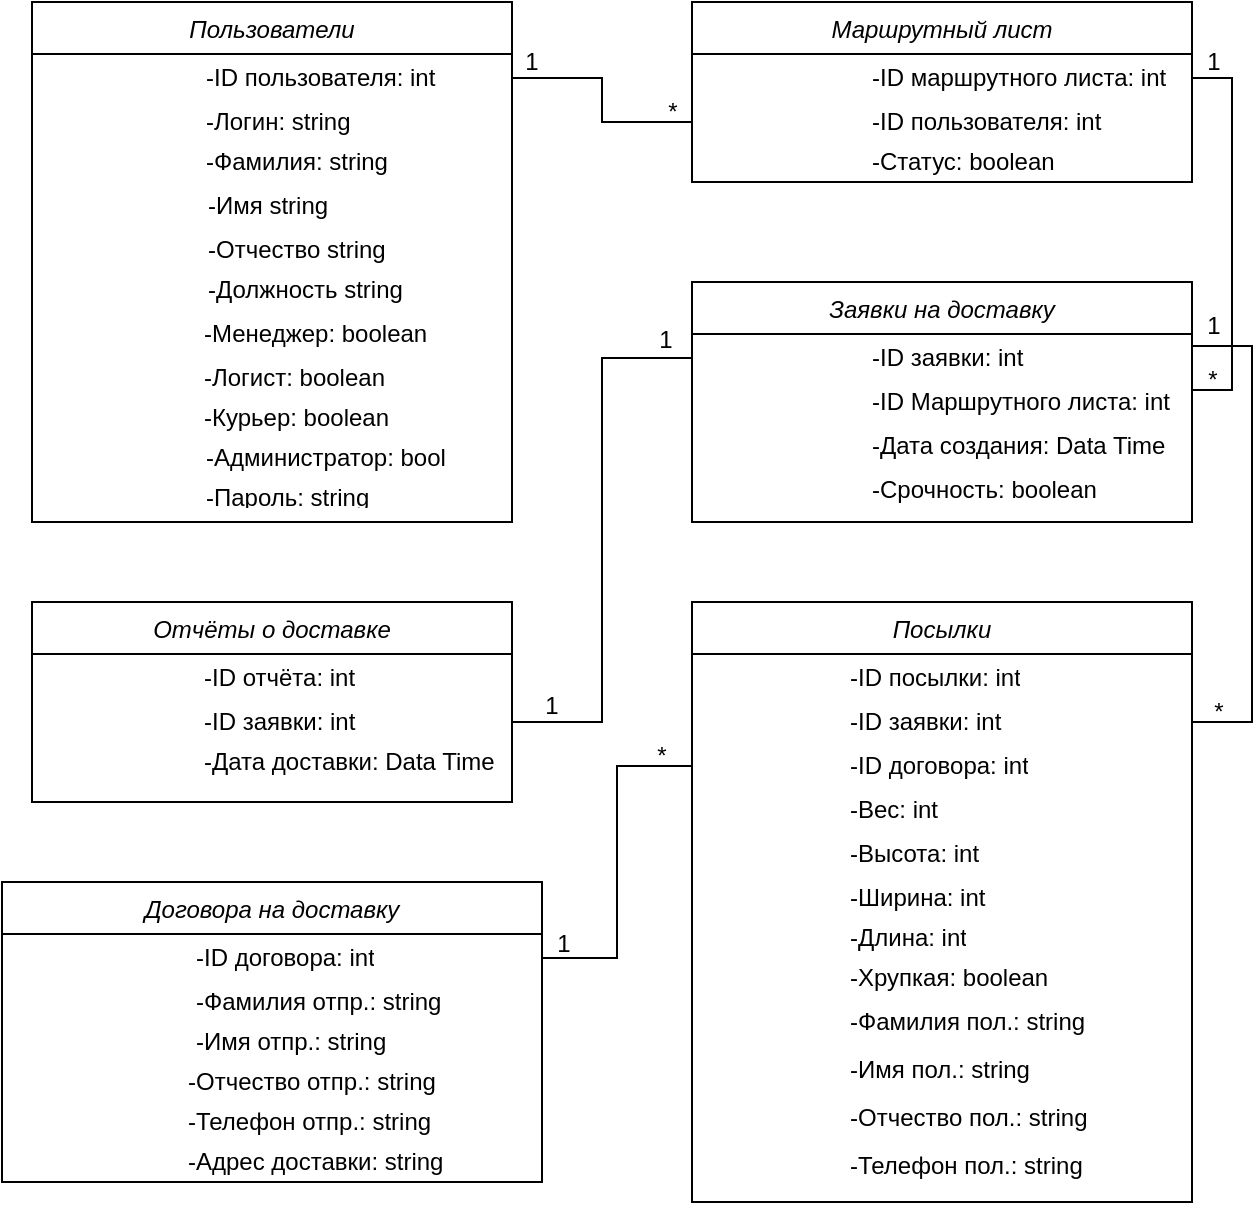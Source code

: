 <mxfile version="13.7.3" type="device"><diagram id="EUADq3p88A5Bc32WmgFD" name="Страница 1"><mxGraphModel dx="1024" dy="592" grid="1" gridSize="10" guides="1" tooltips="1" connect="1" arrows="1" fold="1" page="1" pageScale="1" pageWidth="827" pageHeight="1169" math="0" shadow="0"><root><mxCell id="0"/><mxCell id="1" parent="0"/><mxCell id="oVSKmJZZeMaGQ9MAWYS8-1" style="edgeStyle=orthogonalEdgeStyle;rounded=0;orthogonalLoop=1;jettySize=auto;html=1;entryX=0;entryY=0.5;entryDx=0;entryDy=0;endArrow=none;endFill=0;exitX=1;exitY=0.5;exitDx=0;exitDy=0;" parent="1" source="oVSKmJZZeMaGQ9MAWYS8-20" target="oVSKmJZZeMaGQ9MAWYS8-9" edge="1"><mxGeometry relative="1" as="geometry"/></mxCell><mxCell id="oVSKmJZZeMaGQ9MAWYS8-2" value="1" style="text;html=1;strokeColor=none;fillColor=none;align=center;verticalAlign=middle;whiteSpace=wrap;rounded=0;" parent="1" vertex="1"><mxGeometry x="400" y="130" width="40" height="20" as="geometry"/></mxCell><mxCell id="oVSKmJZZeMaGQ9MAWYS8-3" value="*" style="text;html=1;align=center;verticalAlign=middle;resizable=0;points=[];autosize=1;" parent="1" vertex="1"><mxGeometry x="480" y="155" width="20" height="20" as="geometry"/></mxCell><mxCell id="oVSKmJZZeMaGQ9MAWYS8-4" value="Маршрутный лист" style="swimlane;fontStyle=2;align=center;verticalAlign=top;childLayout=stackLayout;horizontal=1;startSize=26;horizontalStack=0;resizeParent=1;resizeLast=0;collapsible=1;marginBottom=0;rounded=0;shadow=0;strokeWidth=1;" parent="1" vertex="1"><mxGeometry x="500" y="110" width="250" height="90" as="geometry"><mxRectangle x="230" y="140" width="160" height="26" as="alternateBounds"/></mxGeometry></mxCell><mxCell id="oVSKmJZZeMaGQ9MAWYS8-5" value="" style="shape=table;html=1;whiteSpace=wrap;startSize=0;container=1;collapsible=0;childLayout=tableLayout;fillColor=none;align=left;strokeColor=none;" parent="oVSKmJZZeMaGQ9MAWYS8-4" vertex="1"><mxGeometry y="26" width="250" height="64" as="geometry"/></mxCell><mxCell id="oVSKmJZZeMaGQ9MAWYS8-6" value="" style="shape=partialRectangle;html=1;whiteSpace=wrap;collapsible=0;dropTarget=0;pointerEvents=0;fillColor=none;top=0;left=0;bottom=0;right=0;points=[[0,0.5],[1,0.5]];portConstraint=eastwest;" parent="oVSKmJZZeMaGQ9MAWYS8-5" vertex="1"><mxGeometry width="250" height="24" as="geometry"/></mxCell><mxCell id="oVSKmJZZeMaGQ9MAWYS8-7" value="" style="shape=partialRectangle;html=1;whiteSpace=wrap;connectable=0;overflow=hidden;fillColor=none;top=0;left=0;bottom=0;right=0;align=left;" parent="oVSKmJZZeMaGQ9MAWYS8-6" vertex="1"><mxGeometry width="88" height="24" as="geometry"/></mxCell><mxCell id="oVSKmJZZeMaGQ9MAWYS8-8" value="-ID маршрутного листа: int" style="shape=partialRectangle;html=1;whiteSpace=wrap;connectable=0;overflow=hidden;fillColor=none;top=0;left=0;bottom=0;right=0;align=left;" parent="oVSKmJZZeMaGQ9MAWYS8-6" vertex="1"><mxGeometry x="88" width="162" height="24" as="geometry"/></mxCell><mxCell id="oVSKmJZZeMaGQ9MAWYS8-9" value="" style="shape=partialRectangle;html=1;whiteSpace=wrap;collapsible=0;dropTarget=0;pointerEvents=0;fillColor=none;top=0;left=0;bottom=0;right=0;points=[[0,0.5],[1,0.5]];portConstraint=eastwest;" parent="oVSKmJZZeMaGQ9MAWYS8-5" vertex="1"><mxGeometry y="24" width="250" height="20" as="geometry"/></mxCell><mxCell id="oVSKmJZZeMaGQ9MAWYS8-10" value="" style="shape=partialRectangle;html=1;whiteSpace=wrap;connectable=0;overflow=hidden;fillColor=none;top=0;left=0;bottom=0;right=0;align=left;" parent="oVSKmJZZeMaGQ9MAWYS8-9" vertex="1"><mxGeometry width="88" height="20" as="geometry"/></mxCell><mxCell id="oVSKmJZZeMaGQ9MAWYS8-11" value="-ID пользователя: int" style="shape=partialRectangle;html=1;whiteSpace=wrap;connectable=0;overflow=hidden;fillColor=none;top=0;left=0;bottom=0;right=0;align=left;" parent="oVSKmJZZeMaGQ9MAWYS8-9" vertex="1"><mxGeometry x="88" width="162" height="20" as="geometry"/></mxCell><mxCell id="oVSKmJZZeMaGQ9MAWYS8-12" value="" style="shape=partialRectangle;html=1;whiteSpace=wrap;collapsible=0;dropTarget=0;pointerEvents=0;fillColor=none;top=0;left=0;bottom=0;right=0;points=[[0,0.5],[1,0.5]];portConstraint=eastwest;" parent="oVSKmJZZeMaGQ9MAWYS8-5" vertex="1"><mxGeometry y="44" width="250" height="20" as="geometry"/></mxCell><mxCell id="oVSKmJZZeMaGQ9MAWYS8-13" value="" style="shape=partialRectangle;html=1;whiteSpace=wrap;connectable=0;overflow=hidden;fillColor=none;top=0;left=0;bottom=0;right=0;" parent="oVSKmJZZeMaGQ9MAWYS8-12" vertex="1"><mxGeometry width="88" height="20" as="geometry"/></mxCell><mxCell id="oVSKmJZZeMaGQ9MAWYS8-14" value="-Статус: boolean" style="shape=partialRectangle;html=1;whiteSpace=wrap;connectable=0;overflow=hidden;fillColor=none;top=0;left=0;bottom=0;right=0;align=left;" parent="oVSKmJZZeMaGQ9MAWYS8-12" vertex="1"><mxGeometry x="88" width="162" height="20" as="geometry"/></mxCell><mxCell id="oVSKmJZZeMaGQ9MAWYS8-15" style="edgeStyle=orthogonalEdgeStyle;rounded=0;orthogonalLoop=1;jettySize=auto;html=1;entryX=1;entryY=0.5;entryDx=0;entryDy=0;endArrow=none;endFill=0;exitX=1;exitY=0.5;exitDx=0;exitDy=0;" parent="1" source="oVSKmJZZeMaGQ9MAWYS8-113" target="oVSKmJZZeMaGQ9MAWYS8-6" edge="1"><mxGeometry relative="1" as="geometry"><mxPoint x="420" y="158" as="sourcePoint"/><mxPoint x="510" y="180" as="targetPoint"/><Array as="points"><mxPoint x="770" y="304"/><mxPoint x="770" y="148"/></Array></mxGeometry></mxCell><mxCell id="oVSKmJZZeMaGQ9MAWYS8-16" value="1" style="text;html=1;strokeColor=none;fillColor=none;align=center;verticalAlign=middle;whiteSpace=wrap;rounded=0;" parent="1" vertex="1"><mxGeometry x="741" y="130" width="40" height="20" as="geometry"/></mxCell><mxCell id="oVSKmJZZeMaGQ9MAWYS8-17" value="*" style="text;html=1;align=center;verticalAlign=middle;resizable=0;points=[];autosize=1;" parent="1" vertex="1"><mxGeometry x="750" y="289" width="20" height="20" as="geometry"/></mxCell><mxCell id="oVSKmJZZeMaGQ9MAWYS8-18" value="Пользователи" style="swimlane;fontStyle=2;align=center;verticalAlign=top;childLayout=stackLayout;horizontal=1;startSize=26;horizontalStack=0;resizeParent=1;resizeLast=0;collapsible=1;marginBottom=0;rounded=0;shadow=0;strokeWidth=1;" parent="1" vertex="1"><mxGeometry x="170" y="110" width="240" height="260" as="geometry"><mxRectangle x="230" y="140" width="160" height="26" as="alternateBounds"/></mxGeometry></mxCell><mxCell id="oVSKmJZZeMaGQ9MAWYS8-19" value="" style="shape=table;html=1;whiteSpace=wrap;startSize=0;container=1;collapsible=0;childLayout=tableLayout;fillColor=none;align=left;strokeColor=none;" parent="oVSKmJZZeMaGQ9MAWYS8-18" vertex="1"><mxGeometry y="26" width="240" height="64" as="geometry"/></mxCell><mxCell id="oVSKmJZZeMaGQ9MAWYS8-20" value="" style="shape=partialRectangle;html=1;whiteSpace=wrap;collapsible=0;dropTarget=0;pointerEvents=0;fillColor=none;top=0;left=0;bottom=0;right=0;points=[[0,0.5],[1,0.5]];portConstraint=eastwest;" parent="oVSKmJZZeMaGQ9MAWYS8-19" vertex="1"><mxGeometry width="240" height="24" as="geometry"/></mxCell><mxCell id="oVSKmJZZeMaGQ9MAWYS8-21" value="" style="shape=partialRectangle;html=1;whiteSpace=wrap;connectable=0;overflow=hidden;fillColor=none;top=0;left=0;bottom=0;right=0;align=left;" parent="oVSKmJZZeMaGQ9MAWYS8-20" vertex="1"><mxGeometry width="85" height="24" as="geometry"/></mxCell><mxCell id="oVSKmJZZeMaGQ9MAWYS8-22" value="-ID пользователя: int" style="shape=partialRectangle;html=1;whiteSpace=wrap;connectable=0;overflow=hidden;fillColor=none;top=0;left=0;bottom=0;right=0;align=left;" parent="oVSKmJZZeMaGQ9MAWYS8-20" vertex="1"><mxGeometry x="85" width="155" height="24" as="geometry"/></mxCell><mxCell id="oVSKmJZZeMaGQ9MAWYS8-23" value="" style="shape=partialRectangle;html=1;whiteSpace=wrap;collapsible=0;dropTarget=0;pointerEvents=0;fillColor=none;top=0;left=0;bottom=0;right=0;points=[[0,0.5],[1,0.5]];portConstraint=eastwest;" parent="oVSKmJZZeMaGQ9MAWYS8-19" vertex="1"><mxGeometry y="24" width="240" height="20" as="geometry"/></mxCell><mxCell id="oVSKmJZZeMaGQ9MAWYS8-24" value="" style="shape=partialRectangle;html=1;whiteSpace=wrap;connectable=0;overflow=hidden;fillColor=none;top=0;left=0;bottom=0;right=0;" parent="oVSKmJZZeMaGQ9MAWYS8-23" vertex="1"><mxGeometry width="85" height="20" as="geometry"/></mxCell><mxCell id="oVSKmJZZeMaGQ9MAWYS8-25" value="-Логин: string" style="shape=partialRectangle;html=1;whiteSpace=wrap;connectable=0;overflow=hidden;fillColor=none;top=0;left=0;bottom=0;right=0;align=left;" parent="oVSKmJZZeMaGQ9MAWYS8-23" vertex="1"><mxGeometry x="85" width="155" height="20" as="geometry"/></mxCell><mxCell id="oVSKmJZZeMaGQ9MAWYS8-26" value="" style="shape=partialRectangle;html=1;whiteSpace=wrap;collapsible=0;dropTarget=0;pointerEvents=0;fillColor=none;top=0;left=0;bottom=0;right=0;points=[[0,0.5],[1,0.5]];portConstraint=eastwest;" parent="oVSKmJZZeMaGQ9MAWYS8-19" vertex="1"><mxGeometry y="44" width="240" height="20" as="geometry"/></mxCell><mxCell id="oVSKmJZZeMaGQ9MAWYS8-27" value="" style="shape=partialRectangle;html=1;whiteSpace=wrap;connectable=0;overflow=hidden;fillColor=none;top=0;left=0;bottom=0;right=0;" parent="oVSKmJZZeMaGQ9MAWYS8-26" vertex="1"><mxGeometry width="85" height="20" as="geometry"/></mxCell><mxCell id="oVSKmJZZeMaGQ9MAWYS8-28" value="-Фамилия: string" style="shape=partialRectangle;html=1;whiteSpace=wrap;connectable=0;overflow=hidden;fillColor=none;top=0;left=0;bottom=0;right=0;align=left;" parent="oVSKmJZZeMaGQ9MAWYS8-26" vertex="1"><mxGeometry x="85" width="155" height="20" as="geometry"/></mxCell><mxCell id="oVSKmJZZeMaGQ9MAWYS8-29" value="" style="shape=table;html=1;whiteSpace=wrap;startSize=0;container=1;collapsible=0;childLayout=tableLayout;fillColor=none;align=left;strokeColor=none;" parent="oVSKmJZZeMaGQ9MAWYS8-18" vertex="1"><mxGeometry y="90" width="240" height="64" as="geometry"/></mxCell><mxCell id="oVSKmJZZeMaGQ9MAWYS8-30" value="" style="shape=partialRectangle;html=1;whiteSpace=wrap;collapsible=0;dropTarget=0;pointerEvents=0;fillColor=none;top=0;left=0;bottom=0;right=0;points=[[0,0.5],[1,0.5]];portConstraint=eastwest;" parent="oVSKmJZZeMaGQ9MAWYS8-29" vertex="1"><mxGeometry width="240" height="24" as="geometry"/></mxCell><mxCell id="oVSKmJZZeMaGQ9MAWYS8-31" value="" style="shape=partialRectangle;html=1;whiteSpace=wrap;connectable=0;overflow=hidden;fillColor=none;top=0;left=0;bottom=0;right=0;align=left;" parent="oVSKmJZZeMaGQ9MAWYS8-30" vertex="1"><mxGeometry width="86" height="24" as="geometry"/></mxCell><mxCell id="oVSKmJZZeMaGQ9MAWYS8-32" value="-Имя string" style="shape=partialRectangle;html=1;whiteSpace=wrap;connectable=0;overflow=hidden;fillColor=none;top=0;left=0;bottom=0;right=0;align=left;" parent="oVSKmJZZeMaGQ9MAWYS8-30" vertex="1"><mxGeometry x="86" width="154" height="24" as="geometry"/></mxCell><mxCell id="oVSKmJZZeMaGQ9MAWYS8-148" value="" style="shape=partialRectangle;html=1;whiteSpace=wrap;collapsible=0;dropTarget=0;pointerEvents=0;fillColor=none;top=0;left=0;bottom=0;right=0;points=[[0,0.5],[1,0.5]];portConstraint=eastwest;" parent="oVSKmJZZeMaGQ9MAWYS8-29" vertex="1"><mxGeometry y="24" width="240" height="20" as="geometry"/></mxCell><mxCell id="oVSKmJZZeMaGQ9MAWYS8-149" value="" style="shape=partialRectangle;html=1;whiteSpace=wrap;connectable=0;overflow=hidden;fillColor=none;top=0;left=0;bottom=0;right=0;" parent="oVSKmJZZeMaGQ9MAWYS8-148" vertex="1"><mxGeometry width="86" height="20" as="geometry"/></mxCell><mxCell id="oVSKmJZZeMaGQ9MAWYS8-150" value="-Отчество string" style="shape=partialRectangle;html=1;whiteSpace=wrap;connectable=0;overflow=hidden;fillColor=none;top=0;left=0;bottom=0;right=0;align=left;" parent="oVSKmJZZeMaGQ9MAWYS8-148" vertex="1"><mxGeometry x="86" width="154" height="20" as="geometry"/></mxCell><mxCell id="oVSKmJZZeMaGQ9MAWYS8-36" value="" style="shape=partialRectangle;html=1;whiteSpace=wrap;collapsible=0;dropTarget=0;pointerEvents=0;fillColor=none;top=0;left=0;bottom=0;right=0;points=[[0,0.5],[1,0.5]];portConstraint=eastwest;" parent="oVSKmJZZeMaGQ9MAWYS8-29" vertex="1"><mxGeometry y="44" width="240" height="20" as="geometry"/></mxCell><mxCell id="oVSKmJZZeMaGQ9MAWYS8-37" value="" style="shape=partialRectangle;html=1;whiteSpace=wrap;connectable=0;overflow=hidden;fillColor=none;top=0;left=0;bottom=0;right=0;" parent="oVSKmJZZeMaGQ9MAWYS8-36" vertex="1"><mxGeometry width="86" height="20" as="geometry"/></mxCell><mxCell id="oVSKmJZZeMaGQ9MAWYS8-38" value="-Должность string" style="shape=partialRectangle;html=1;whiteSpace=wrap;connectable=0;overflow=hidden;fillColor=none;top=0;left=0;bottom=0;right=0;align=left;" parent="oVSKmJZZeMaGQ9MAWYS8-36" vertex="1"><mxGeometry x="86" width="154" height="20" as="geometry"/></mxCell><mxCell id="oVSKmJZZeMaGQ9MAWYS8-39" value="" style="shape=table;html=1;whiteSpace=wrap;startSize=0;container=1;collapsible=0;childLayout=tableLayout;fillColor=none;align=left;strokeColor=none;" parent="oVSKmJZZeMaGQ9MAWYS8-18" vertex="1"><mxGeometry y="154" width="240" height="64" as="geometry"/></mxCell><mxCell id="oVSKmJZZeMaGQ9MAWYS8-40" value="" style="shape=partialRectangle;html=1;whiteSpace=wrap;collapsible=0;dropTarget=0;pointerEvents=0;fillColor=none;top=0;left=0;bottom=0;right=0;points=[[0,0.5],[1,0.5]];portConstraint=eastwest;" parent="oVSKmJZZeMaGQ9MAWYS8-39" vertex="1"><mxGeometry width="240" height="24" as="geometry"/></mxCell><mxCell id="oVSKmJZZeMaGQ9MAWYS8-41" value="" style="shape=partialRectangle;html=1;whiteSpace=wrap;connectable=0;overflow=hidden;fillColor=none;top=0;left=0;bottom=0;right=0;align=left;" parent="oVSKmJZZeMaGQ9MAWYS8-40" vertex="1"><mxGeometry width="84" height="24" as="geometry"/></mxCell><mxCell id="oVSKmJZZeMaGQ9MAWYS8-42" value="-Менеджер: boolean" style="shape=partialRectangle;html=1;whiteSpace=wrap;connectable=0;overflow=hidden;fillColor=none;top=0;left=0;bottom=0;right=0;align=left;" parent="oVSKmJZZeMaGQ9MAWYS8-40" vertex="1"><mxGeometry x="84" width="156" height="24" as="geometry"/></mxCell><mxCell id="oVSKmJZZeMaGQ9MAWYS8-43" value="" style="shape=partialRectangle;html=1;whiteSpace=wrap;collapsible=0;dropTarget=0;pointerEvents=0;fillColor=none;top=0;left=0;bottom=0;right=0;points=[[0,0.5],[1,0.5]];portConstraint=eastwest;" parent="oVSKmJZZeMaGQ9MAWYS8-39" vertex="1"><mxGeometry y="24" width="240" height="20" as="geometry"/></mxCell><mxCell id="oVSKmJZZeMaGQ9MAWYS8-44" value="" style="shape=partialRectangle;html=1;whiteSpace=wrap;connectable=0;overflow=hidden;fillColor=none;top=0;left=0;bottom=0;right=0;" parent="oVSKmJZZeMaGQ9MAWYS8-43" vertex="1"><mxGeometry width="84" height="20" as="geometry"/></mxCell><mxCell id="oVSKmJZZeMaGQ9MAWYS8-45" value="-Логист: boolean" style="shape=partialRectangle;html=1;whiteSpace=wrap;connectable=0;overflow=hidden;fillColor=none;top=0;left=0;bottom=0;right=0;align=left;" parent="oVSKmJZZeMaGQ9MAWYS8-43" vertex="1"><mxGeometry x="84" width="156" height="20" as="geometry"/></mxCell><mxCell id="oVSKmJZZeMaGQ9MAWYS8-46" value="" style="shape=partialRectangle;html=1;whiteSpace=wrap;collapsible=0;dropTarget=0;pointerEvents=0;fillColor=none;top=0;left=0;bottom=0;right=0;points=[[0,0.5],[1,0.5]];portConstraint=eastwest;" parent="oVSKmJZZeMaGQ9MAWYS8-39" vertex="1"><mxGeometry y="44" width="240" height="20" as="geometry"/></mxCell><mxCell id="oVSKmJZZeMaGQ9MAWYS8-47" value="" style="shape=partialRectangle;html=1;whiteSpace=wrap;connectable=0;overflow=hidden;fillColor=none;top=0;left=0;bottom=0;right=0;" parent="oVSKmJZZeMaGQ9MAWYS8-46" vertex="1"><mxGeometry width="84" height="20" as="geometry"/></mxCell><mxCell id="oVSKmJZZeMaGQ9MAWYS8-48" value="-Курьер: boolean" style="shape=partialRectangle;html=1;whiteSpace=wrap;connectable=0;overflow=hidden;fillColor=none;top=0;left=0;bottom=0;right=0;align=left;" parent="oVSKmJZZeMaGQ9MAWYS8-46" vertex="1"><mxGeometry x="84" width="156" height="20" as="geometry"/></mxCell><mxCell id="oVSKmJZZeMaGQ9MAWYS8-49" value="" style="shape=table;html=1;whiteSpace=wrap;startSize=0;container=1;collapsible=0;childLayout=tableLayout;fillColor=none;align=left;strokeColor=none;" parent="oVSKmJZZeMaGQ9MAWYS8-18" vertex="1"><mxGeometry y="218" width="240" height="36" as="geometry"/></mxCell><mxCell id="oVSKmJZZeMaGQ9MAWYS8-50" value="" style="shape=partialRectangle;html=1;whiteSpace=wrap;collapsible=0;dropTarget=0;pointerEvents=0;fillColor=none;top=0;left=0;bottom=0;right=0;points=[[0,0.5],[1,0.5]];portConstraint=eastwest;" parent="oVSKmJZZeMaGQ9MAWYS8-49" vertex="1"><mxGeometry width="240" height="20" as="geometry"/></mxCell><mxCell id="oVSKmJZZeMaGQ9MAWYS8-51" value="" style="shape=partialRectangle;html=1;whiteSpace=wrap;connectable=0;overflow=hidden;fillColor=none;top=0;left=0;bottom=0;right=0;align=left;" parent="oVSKmJZZeMaGQ9MAWYS8-50" vertex="1"><mxGeometry width="85" height="20" as="geometry"/></mxCell><mxCell id="oVSKmJZZeMaGQ9MAWYS8-52" value="-Администратор: bool" style="shape=partialRectangle;html=1;whiteSpace=wrap;connectable=0;overflow=hidden;fillColor=none;top=0;left=0;bottom=0;right=0;align=left;" parent="oVSKmJZZeMaGQ9MAWYS8-50" vertex="1"><mxGeometry x="85" width="155" height="20" as="geometry"/></mxCell><mxCell id="oVSKmJZZeMaGQ9MAWYS8-53" value="" style="shape=partialRectangle;html=1;whiteSpace=wrap;collapsible=0;dropTarget=0;pointerEvents=0;fillColor=none;top=0;left=0;bottom=0;right=0;points=[[0,0.5],[1,0.5]];portConstraint=eastwest;" parent="oVSKmJZZeMaGQ9MAWYS8-49" vertex="1"><mxGeometry y="20" width="240" height="16" as="geometry"/></mxCell><mxCell id="oVSKmJZZeMaGQ9MAWYS8-54" value="" style="shape=partialRectangle;html=1;whiteSpace=wrap;connectable=0;overflow=hidden;fillColor=none;top=0;left=0;bottom=0;right=0;" parent="oVSKmJZZeMaGQ9MAWYS8-53" vertex="1"><mxGeometry width="85" height="16" as="geometry"/></mxCell><mxCell id="oVSKmJZZeMaGQ9MAWYS8-55" value="-Пароль: string" style="shape=partialRectangle;html=1;whiteSpace=wrap;connectable=0;overflow=hidden;fillColor=none;top=0;left=0;bottom=0;right=0;align=left;" parent="oVSKmJZZeMaGQ9MAWYS8-53" vertex="1"><mxGeometry x="85" width="155" height="16" as="geometry"/></mxCell><mxCell id="oVSKmJZZeMaGQ9MAWYS8-56" value="Отчёты о доставке" style="swimlane;fontStyle=2;align=center;verticalAlign=top;childLayout=stackLayout;horizontal=1;startSize=26;horizontalStack=0;resizeParent=1;resizeLast=0;collapsible=1;marginBottom=0;rounded=0;shadow=0;strokeWidth=1;" parent="1" vertex="1"><mxGeometry x="170" y="410" width="240" height="100" as="geometry"><mxRectangle x="230" y="140" width="160" height="26" as="alternateBounds"/></mxGeometry></mxCell><mxCell id="oVSKmJZZeMaGQ9MAWYS8-57" value="" style="shape=table;html=1;whiteSpace=wrap;startSize=0;container=1;collapsible=0;childLayout=tableLayout;fillColor=none;align=left;strokeColor=none;" parent="oVSKmJZZeMaGQ9MAWYS8-56" vertex="1"><mxGeometry y="26" width="240" height="64" as="geometry"/></mxCell><mxCell id="oVSKmJZZeMaGQ9MAWYS8-58" value="" style="shape=partialRectangle;html=1;whiteSpace=wrap;collapsible=0;dropTarget=0;pointerEvents=0;fillColor=none;top=0;left=0;bottom=0;right=0;points=[[0,0.5],[1,0.5]];portConstraint=eastwest;" parent="oVSKmJZZeMaGQ9MAWYS8-57" vertex="1"><mxGeometry width="240" height="24" as="geometry"/></mxCell><mxCell id="oVSKmJZZeMaGQ9MAWYS8-59" value="" style="shape=partialRectangle;html=1;whiteSpace=wrap;connectable=0;overflow=hidden;fillColor=none;top=0;left=0;bottom=0;right=0;align=left;" parent="oVSKmJZZeMaGQ9MAWYS8-58" vertex="1"><mxGeometry width="84" height="24" as="geometry"/></mxCell><mxCell id="oVSKmJZZeMaGQ9MAWYS8-60" value="-ID отчёта: int" style="shape=partialRectangle;html=1;whiteSpace=wrap;connectable=0;overflow=hidden;fillColor=none;top=0;left=0;bottom=0;right=0;align=left;" parent="oVSKmJZZeMaGQ9MAWYS8-58" vertex="1"><mxGeometry x="84" width="156" height="24" as="geometry"/></mxCell><mxCell id="oVSKmJZZeMaGQ9MAWYS8-61" value="" style="shape=partialRectangle;html=1;whiteSpace=wrap;collapsible=0;dropTarget=0;pointerEvents=0;fillColor=none;top=0;left=0;bottom=0;right=0;points=[[0,0.5],[1,0.5]];portConstraint=eastwest;" parent="oVSKmJZZeMaGQ9MAWYS8-57" vertex="1"><mxGeometry y="24" width="240" height="20" as="geometry"/></mxCell><mxCell id="oVSKmJZZeMaGQ9MAWYS8-62" value="" style="shape=partialRectangle;html=1;whiteSpace=wrap;connectable=0;overflow=hidden;fillColor=none;top=0;left=0;bottom=0;right=0;align=left;" parent="oVSKmJZZeMaGQ9MAWYS8-61" vertex="1"><mxGeometry width="84" height="20" as="geometry"/></mxCell><mxCell id="oVSKmJZZeMaGQ9MAWYS8-63" value="-ID заявки: int" style="shape=partialRectangle;html=1;whiteSpace=wrap;connectable=0;overflow=hidden;fillColor=none;top=0;left=0;bottom=0;right=0;align=left;" parent="oVSKmJZZeMaGQ9MAWYS8-61" vertex="1"><mxGeometry x="84" width="156" height="20" as="geometry"/></mxCell><mxCell id="oVSKmJZZeMaGQ9MAWYS8-64" value="" style="shape=partialRectangle;html=1;whiteSpace=wrap;collapsible=0;dropTarget=0;pointerEvents=0;fillColor=none;top=0;left=0;bottom=0;right=0;points=[[0,0.5],[1,0.5]];portConstraint=eastwest;" parent="oVSKmJZZeMaGQ9MAWYS8-57" vertex="1"><mxGeometry y="44" width="240" height="20" as="geometry"/></mxCell><mxCell id="oVSKmJZZeMaGQ9MAWYS8-65" value="" style="shape=partialRectangle;html=1;whiteSpace=wrap;connectable=0;overflow=hidden;fillColor=none;top=0;left=0;bottom=0;right=0;" parent="oVSKmJZZeMaGQ9MAWYS8-64" vertex="1"><mxGeometry width="84" height="20" as="geometry"/></mxCell><mxCell id="oVSKmJZZeMaGQ9MAWYS8-66" value="-Дата доставки: Data Time" style="shape=partialRectangle;html=1;whiteSpace=wrap;connectable=0;overflow=hidden;fillColor=none;top=0;left=0;bottom=0;right=0;align=left;" parent="oVSKmJZZeMaGQ9MAWYS8-64" vertex="1"><mxGeometry x="84" width="156" height="20" as="geometry"/></mxCell><mxCell id="oVSKmJZZeMaGQ9MAWYS8-67" style="edgeStyle=orthogonalEdgeStyle;rounded=0;orthogonalLoop=1;jettySize=auto;html=1;entryX=0;entryY=0.5;entryDx=0;entryDy=0;endArrow=none;endFill=0;exitX=1;exitY=0.5;exitDx=0;exitDy=0;" parent="1" source="oVSKmJZZeMaGQ9MAWYS8-61" target="oVSKmJZZeMaGQ9MAWYS8-110" edge="1"><mxGeometry relative="1" as="geometry"><mxPoint x="420" y="158" as="sourcePoint"/><mxPoint x="510" y="180" as="targetPoint"/></mxGeometry></mxCell><mxCell id="oVSKmJZZeMaGQ9MAWYS8-68" value="1" style="text;html=1;strokeColor=none;fillColor=none;align=center;verticalAlign=middle;whiteSpace=wrap;rounded=0;" parent="1" vertex="1"><mxGeometry x="410" y="452" width="40" height="20" as="geometry"/></mxCell><mxCell id="oVSKmJZZeMaGQ9MAWYS8-69" value="*" style="text;html=1;strokeColor=none;fillColor=none;align=center;verticalAlign=middle;whiteSpace=wrap;rounded=0;" parent="1" vertex="1"><mxGeometry x="465" y="477" width="40" height="20" as="geometry"/></mxCell><mxCell id="oVSKmJZZeMaGQ9MAWYS8-70" value="Посылки" style="swimlane;fontStyle=2;align=center;verticalAlign=top;childLayout=stackLayout;horizontal=1;startSize=26;horizontalStack=0;resizeParent=1;resizeLast=0;collapsible=1;marginBottom=0;rounded=0;shadow=0;strokeWidth=1;" parent="1" vertex="1"><mxGeometry x="500" y="410" width="250" height="300" as="geometry"><mxRectangle x="230" y="140" width="160" height="26" as="alternateBounds"/></mxGeometry></mxCell><mxCell id="oVSKmJZZeMaGQ9MAWYS8-71" value="" style="shape=table;html=1;whiteSpace=wrap;startSize=0;container=1;collapsible=0;childLayout=tableLayout;fillColor=none;align=left;strokeColor=none;" parent="oVSKmJZZeMaGQ9MAWYS8-70" vertex="1"><mxGeometry y="26" width="250" height="132" as="geometry"/></mxCell><mxCell id="oVSKmJZZeMaGQ9MAWYS8-72" value="" style="shape=partialRectangle;html=1;whiteSpace=wrap;collapsible=0;dropTarget=0;pointerEvents=0;fillColor=none;top=0;left=0;bottom=0;right=0;points=[[0,0.5],[1,0.5]];portConstraint=eastwest;" parent="oVSKmJZZeMaGQ9MAWYS8-71" vertex="1"><mxGeometry width="250" height="24" as="geometry"/></mxCell><mxCell id="oVSKmJZZeMaGQ9MAWYS8-73" value="" style="shape=partialRectangle;html=1;whiteSpace=wrap;connectable=0;overflow=hidden;fillColor=none;top=0;left=0;bottom=0;right=0;align=left;" parent="oVSKmJZZeMaGQ9MAWYS8-72" vertex="1"><mxGeometry width="77" height="24" as="geometry"/></mxCell><mxCell id="oVSKmJZZeMaGQ9MAWYS8-74" value="-ID посылки: int" style="shape=partialRectangle;html=1;whiteSpace=wrap;connectable=0;overflow=hidden;fillColor=none;top=0;left=0;bottom=0;right=0;align=left;" parent="oVSKmJZZeMaGQ9MAWYS8-72" vertex="1"><mxGeometry x="77" width="173" height="24" as="geometry"/></mxCell><mxCell id="oVSKmJZZeMaGQ9MAWYS8-75" value="" style="shape=partialRectangle;html=1;whiteSpace=wrap;collapsible=0;dropTarget=0;pointerEvents=0;fillColor=none;top=0;left=0;bottom=0;right=0;points=[[0,0.5],[1,0.5]];portConstraint=eastwest;" parent="oVSKmJZZeMaGQ9MAWYS8-71" vertex="1"><mxGeometry y="24" width="250" height="20" as="geometry"/></mxCell><mxCell id="oVSKmJZZeMaGQ9MAWYS8-76" value="" style="shape=partialRectangle;html=1;whiteSpace=wrap;connectable=0;overflow=hidden;fillColor=none;top=0;left=0;bottom=0;right=0;align=left;" parent="oVSKmJZZeMaGQ9MAWYS8-75" vertex="1"><mxGeometry width="77" height="20" as="geometry"/></mxCell><mxCell id="oVSKmJZZeMaGQ9MAWYS8-77" value="-ID заявки: int" style="shape=partialRectangle;html=1;whiteSpace=wrap;connectable=0;overflow=hidden;fillColor=none;top=0;left=0;bottom=0;right=0;align=left;" parent="oVSKmJZZeMaGQ9MAWYS8-75" vertex="1"><mxGeometry x="77" width="173" height="20" as="geometry"/></mxCell><mxCell id="oVSKmJZZeMaGQ9MAWYS8-78" value="" style="shape=partialRectangle;html=1;whiteSpace=wrap;collapsible=0;dropTarget=0;pointerEvents=0;fillColor=none;top=0;left=0;bottom=0;right=0;points=[[0,0.5],[1,0.5]];portConstraint=eastwest;" parent="oVSKmJZZeMaGQ9MAWYS8-71" vertex="1"><mxGeometry y="44" width="250" height="24" as="geometry"/></mxCell><mxCell id="oVSKmJZZeMaGQ9MAWYS8-79" value="" style="shape=partialRectangle;html=1;whiteSpace=wrap;connectable=0;overflow=hidden;fillColor=none;top=0;left=0;bottom=0;right=0;align=left;" parent="oVSKmJZZeMaGQ9MAWYS8-78" vertex="1"><mxGeometry width="77" height="24" as="geometry"/></mxCell><mxCell id="oVSKmJZZeMaGQ9MAWYS8-80" value="-ID договора: int" style="shape=partialRectangle;html=1;whiteSpace=wrap;connectable=0;overflow=hidden;fillColor=none;top=0;left=0;bottom=0;right=0;align=left;" parent="oVSKmJZZeMaGQ9MAWYS8-78" vertex="1"><mxGeometry x="77" width="173" height="24" as="geometry"/></mxCell><mxCell id="oVSKmJZZeMaGQ9MAWYS8-81" value="" style="shape=partialRectangle;html=1;whiteSpace=wrap;collapsible=0;dropTarget=0;pointerEvents=0;fillColor=none;top=0;left=0;bottom=0;right=0;points=[[0,0.5],[1,0.5]];portConstraint=eastwest;" parent="oVSKmJZZeMaGQ9MAWYS8-71" vertex="1"><mxGeometry y="68" width="250" height="20" as="geometry"/></mxCell><mxCell id="oVSKmJZZeMaGQ9MAWYS8-82" value="" style="shape=partialRectangle;html=1;whiteSpace=wrap;connectable=0;overflow=hidden;fillColor=none;top=0;left=0;bottom=0;right=0;align=left;" parent="oVSKmJZZeMaGQ9MAWYS8-81" vertex="1"><mxGeometry width="77" height="20" as="geometry"/></mxCell><mxCell id="oVSKmJZZeMaGQ9MAWYS8-83" value="-Вес: int" style="shape=partialRectangle;html=1;whiteSpace=wrap;connectable=0;overflow=hidden;fillColor=none;top=0;left=0;bottom=0;right=0;align=left;" parent="oVSKmJZZeMaGQ9MAWYS8-81" vertex="1"><mxGeometry x="77" width="173" height="20" as="geometry"/></mxCell><mxCell id="oVSKmJZZeMaGQ9MAWYS8-84" value="" style="shape=partialRectangle;html=1;whiteSpace=wrap;collapsible=0;dropTarget=0;pointerEvents=0;fillColor=none;top=0;left=0;bottom=0;right=0;points=[[0,0.5],[1,0.5]];portConstraint=eastwest;" parent="oVSKmJZZeMaGQ9MAWYS8-71" vertex="1"><mxGeometry y="88" width="250" height="24" as="geometry"/></mxCell><mxCell id="oVSKmJZZeMaGQ9MAWYS8-85" value="" style="shape=partialRectangle;html=1;whiteSpace=wrap;connectable=0;overflow=hidden;fillColor=none;top=0;left=0;bottom=0;right=0;align=left;" parent="oVSKmJZZeMaGQ9MAWYS8-84" vertex="1"><mxGeometry width="77" height="24" as="geometry"/></mxCell><mxCell id="oVSKmJZZeMaGQ9MAWYS8-86" value="-Высота: int" style="shape=partialRectangle;html=1;whiteSpace=wrap;connectable=0;overflow=hidden;fillColor=none;top=0;left=0;bottom=0;right=0;align=left;" parent="oVSKmJZZeMaGQ9MAWYS8-84" vertex="1"><mxGeometry x="77" width="173" height="24" as="geometry"/></mxCell><mxCell id="oVSKmJZZeMaGQ9MAWYS8-87" value="" style="shape=partialRectangle;html=1;whiteSpace=wrap;collapsible=0;dropTarget=0;pointerEvents=0;fillColor=none;top=0;left=0;bottom=0;right=0;points=[[0,0.5],[1,0.5]];portConstraint=eastwest;" parent="oVSKmJZZeMaGQ9MAWYS8-71" vertex="1"><mxGeometry y="112" width="250" height="20" as="geometry"/></mxCell><mxCell id="oVSKmJZZeMaGQ9MAWYS8-88" value="" style="shape=partialRectangle;html=1;whiteSpace=wrap;connectable=0;overflow=hidden;fillColor=none;top=0;left=0;bottom=0;right=0;" parent="oVSKmJZZeMaGQ9MAWYS8-87" vertex="1"><mxGeometry width="77" height="20" as="geometry"/></mxCell><mxCell id="oVSKmJZZeMaGQ9MAWYS8-89" value="-Ширина: int" style="shape=partialRectangle;html=1;whiteSpace=wrap;connectable=0;overflow=hidden;fillColor=none;top=0;left=0;bottom=0;right=0;align=left;" parent="oVSKmJZZeMaGQ9MAWYS8-87" vertex="1"><mxGeometry x="77" width="173" height="20" as="geometry"/></mxCell><mxCell id="oVSKmJZZeMaGQ9MAWYS8-90" value="" style="shape=partialRectangle;html=1;whiteSpace=wrap;collapsible=0;dropTarget=0;pointerEvents=0;fillColor=none;top=0;left=0;bottom=0;right=0;points=[[0,0.5],[1,0.5]];portConstraint=eastwest;" parent="oVSKmJZZeMaGQ9MAWYS8-70" vertex="1"><mxGeometry y="158" width="250" height="20" as="geometry"/></mxCell><mxCell id="oVSKmJZZeMaGQ9MAWYS8-91" value="" style="shape=partialRectangle;html=1;whiteSpace=wrap;connectable=0;overflow=hidden;fillColor=none;top=0;left=0;bottom=0;right=0;" parent="oVSKmJZZeMaGQ9MAWYS8-90" vertex="1"><mxGeometry width="77" height="20" as="geometry"/></mxCell><mxCell id="oVSKmJZZeMaGQ9MAWYS8-92" value="-Длина: int" style="shape=partialRectangle;html=1;whiteSpace=wrap;connectable=0;overflow=hidden;fillColor=none;top=0;left=0;bottom=0;right=0;align=left;" parent="oVSKmJZZeMaGQ9MAWYS8-90" vertex="1"><mxGeometry x="77" width="173" height="20" as="geometry"/></mxCell><mxCell id="oVSKmJZZeMaGQ9MAWYS8-93" value="" style="shape=partialRectangle;html=1;whiteSpace=wrap;collapsible=0;dropTarget=0;pointerEvents=0;fillColor=none;top=0;left=0;bottom=0;right=0;points=[[0,0.5],[1,0.5]];portConstraint=eastwest;" parent="oVSKmJZZeMaGQ9MAWYS8-70" vertex="1"><mxGeometry y="178" width="250" height="20" as="geometry"/></mxCell><mxCell id="oVSKmJZZeMaGQ9MAWYS8-94" value="" style="shape=partialRectangle;html=1;whiteSpace=wrap;connectable=0;overflow=hidden;fillColor=none;top=0;left=0;bottom=0;right=0;" parent="oVSKmJZZeMaGQ9MAWYS8-93" vertex="1"><mxGeometry width="77" height="20" as="geometry"/></mxCell><mxCell id="oVSKmJZZeMaGQ9MAWYS8-95" value="-Хрупкая: boolean" style="shape=partialRectangle;html=1;whiteSpace=wrap;connectable=0;overflow=hidden;fillColor=none;top=0;left=0;bottom=0;right=0;align=left;" parent="oVSKmJZZeMaGQ9MAWYS8-93" vertex="1"><mxGeometry x="77" width="173" height="20" as="geometry"/></mxCell><mxCell id="oVSKmJZZeMaGQ9MAWYS8-96" value="" style="shape=partialRectangle;html=1;whiteSpace=wrap;collapsible=0;dropTarget=0;pointerEvents=0;fillColor=none;top=0;left=0;bottom=0;right=0;points=[[0,0.5],[1,0.5]];portConstraint=eastwest;" parent="oVSKmJZZeMaGQ9MAWYS8-70" vertex="1"><mxGeometry y="198" width="250" height="24" as="geometry"/></mxCell><mxCell id="oVSKmJZZeMaGQ9MAWYS8-97" value="" style="shape=partialRectangle;html=1;whiteSpace=wrap;connectable=0;overflow=hidden;fillColor=none;top=0;left=0;bottom=0;right=0;align=left;" parent="oVSKmJZZeMaGQ9MAWYS8-96" vertex="1"><mxGeometry width="77" height="24" as="geometry"/></mxCell><mxCell id="oVSKmJZZeMaGQ9MAWYS8-98" value="-Фамилия пол.: string" style="shape=partialRectangle;html=1;whiteSpace=wrap;connectable=0;overflow=hidden;fillColor=none;top=0;left=0;bottom=0;right=0;align=left;" parent="oVSKmJZZeMaGQ9MAWYS8-96" vertex="1"><mxGeometry x="77" width="173" height="24" as="geometry"/></mxCell><mxCell id="oVSKmJZZeMaGQ9MAWYS8-99" value="" style="shape=partialRectangle;html=1;whiteSpace=wrap;collapsible=0;dropTarget=0;pointerEvents=0;fillColor=none;top=0;left=0;bottom=0;right=0;points=[[0,0.5],[1,0.5]];portConstraint=eastwest;" parent="oVSKmJZZeMaGQ9MAWYS8-70" vertex="1"><mxGeometry y="222" width="250" height="24" as="geometry"/></mxCell><mxCell id="oVSKmJZZeMaGQ9MAWYS8-100" value="" style="shape=partialRectangle;html=1;whiteSpace=wrap;connectable=0;overflow=hidden;fillColor=none;top=0;left=0;bottom=0;right=0;align=left;" parent="oVSKmJZZeMaGQ9MAWYS8-99" vertex="1"><mxGeometry width="77" height="24" as="geometry"/></mxCell><mxCell id="oVSKmJZZeMaGQ9MAWYS8-101" value="-Имя пол.: string" style="shape=partialRectangle;html=1;whiteSpace=wrap;connectable=0;overflow=hidden;fillColor=none;top=0;left=0;bottom=0;right=0;align=left;" parent="oVSKmJZZeMaGQ9MAWYS8-99" vertex="1"><mxGeometry x="77" width="173" height="24" as="geometry"/></mxCell><mxCell id="oVSKmJZZeMaGQ9MAWYS8-102" value="" style="shape=partialRectangle;html=1;whiteSpace=wrap;collapsible=0;dropTarget=0;pointerEvents=0;fillColor=none;top=0;left=0;bottom=0;right=0;points=[[0,0.5],[1,0.5]];portConstraint=eastwest;" parent="oVSKmJZZeMaGQ9MAWYS8-70" vertex="1"><mxGeometry y="246" width="250" height="24" as="geometry"/></mxCell><mxCell id="oVSKmJZZeMaGQ9MAWYS8-103" value="" style="shape=partialRectangle;html=1;whiteSpace=wrap;connectable=0;overflow=hidden;fillColor=none;top=0;left=0;bottom=0;right=0;align=left;" parent="oVSKmJZZeMaGQ9MAWYS8-102" vertex="1"><mxGeometry width="77" height="24" as="geometry"/></mxCell><mxCell id="oVSKmJZZeMaGQ9MAWYS8-104" value="-Отчество пол.: string" style="shape=partialRectangle;html=1;whiteSpace=wrap;connectable=0;overflow=hidden;fillColor=none;top=0;left=0;bottom=0;right=0;align=left;" parent="oVSKmJZZeMaGQ9MAWYS8-102" vertex="1"><mxGeometry x="77" width="173" height="24" as="geometry"/></mxCell><mxCell id="oVSKmJZZeMaGQ9MAWYS8-105" value="" style="shape=partialRectangle;html=1;whiteSpace=wrap;collapsible=0;dropTarget=0;pointerEvents=0;fillColor=none;top=0;left=0;bottom=0;right=0;points=[[0,0.5],[1,0.5]];portConstraint=eastwest;" parent="oVSKmJZZeMaGQ9MAWYS8-70" vertex="1"><mxGeometry y="270" width="250" height="24" as="geometry"/></mxCell><mxCell id="oVSKmJZZeMaGQ9MAWYS8-106" value="" style="shape=partialRectangle;html=1;whiteSpace=wrap;connectable=0;overflow=hidden;fillColor=none;top=0;left=0;bottom=0;right=0;align=left;" parent="oVSKmJZZeMaGQ9MAWYS8-105" vertex="1"><mxGeometry width="77" height="24" as="geometry"/></mxCell><mxCell id="oVSKmJZZeMaGQ9MAWYS8-107" value="-Телефон пол.: string" style="shape=partialRectangle;html=1;whiteSpace=wrap;connectable=0;overflow=hidden;fillColor=none;top=0;left=0;bottom=0;right=0;align=left;" parent="oVSKmJZZeMaGQ9MAWYS8-105" vertex="1"><mxGeometry x="77" width="173" height="24" as="geometry"/></mxCell><mxCell id="oVSKmJZZeMaGQ9MAWYS8-108" value="Заявки на доставку" style="swimlane;fontStyle=2;align=center;verticalAlign=top;childLayout=stackLayout;horizontal=1;startSize=26;horizontalStack=0;resizeParent=1;resizeLast=0;collapsible=1;marginBottom=0;rounded=0;shadow=0;strokeWidth=1;" parent="1" vertex="1"><mxGeometry x="500" y="250" width="250" height="120" as="geometry"><mxRectangle x="230" y="140" width="160" height="26" as="alternateBounds"/></mxGeometry></mxCell><mxCell id="oVSKmJZZeMaGQ9MAWYS8-109" value="" style="shape=table;html=1;whiteSpace=wrap;startSize=0;container=1;collapsible=0;childLayout=tableLayout;fillColor=none;align=left;strokeColor=none;" parent="oVSKmJZZeMaGQ9MAWYS8-108" vertex="1"><mxGeometry y="26" width="250" height="88" as="geometry"/></mxCell><mxCell id="oVSKmJZZeMaGQ9MAWYS8-110" value="" style="shape=partialRectangle;html=1;whiteSpace=wrap;collapsible=0;dropTarget=0;pointerEvents=0;fillColor=none;top=0;left=0;bottom=0;right=0;points=[[0,0.5],[1,0.5]];portConstraint=eastwest;" parent="oVSKmJZZeMaGQ9MAWYS8-109" vertex="1"><mxGeometry width="250" height="24" as="geometry"/></mxCell><mxCell id="oVSKmJZZeMaGQ9MAWYS8-111" value="" style="shape=partialRectangle;html=1;whiteSpace=wrap;connectable=0;overflow=hidden;fillColor=none;top=0;left=0;bottom=0;right=0;align=left;" parent="oVSKmJZZeMaGQ9MAWYS8-110" vertex="1"><mxGeometry width="88" height="24" as="geometry"/></mxCell><mxCell id="oVSKmJZZeMaGQ9MAWYS8-112" value="-ID заявки: int" style="shape=partialRectangle;html=1;whiteSpace=wrap;connectable=0;overflow=hidden;fillColor=none;top=0;left=0;bottom=0;right=0;align=left;" parent="oVSKmJZZeMaGQ9MAWYS8-110" vertex="1"><mxGeometry x="88" width="162" height="24" as="geometry"/></mxCell><mxCell id="oVSKmJZZeMaGQ9MAWYS8-113" value="" style="shape=partialRectangle;html=1;whiteSpace=wrap;collapsible=0;dropTarget=0;pointerEvents=0;fillColor=none;top=0;left=0;bottom=0;right=0;points=[[0,0.5],[1,0.5]];portConstraint=eastwest;" parent="oVSKmJZZeMaGQ9MAWYS8-109" vertex="1"><mxGeometry y="24" width="250" height="20" as="geometry"/></mxCell><mxCell id="oVSKmJZZeMaGQ9MAWYS8-114" value="" style="shape=partialRectangle;html=1;whiteSpace=wrap;connectable=0;overflow=hidden;fillColor=none;top=0;left=0;bottom=0;right=0;align=left;" parent="oVSKmJZZeMaGQ9MAWYS8-113" vertex="1"><mxGeometry width="88" height="20" as="geometry"/></mxCell><mxCell id="oVSKmJZZeMaGQ9MAWYS8-115" value="-ID Маршрутного листа: int" style="shape=partialRectangle;html=1;whiteSpace=wrap;connectable=0;overflow=hidden;fillColor=none;top=0;left=0;bottom=0;right=0;align=left;" parent="oVSKmJZZeMaGQ9MAWYS8-113" vertex="1"><mxGeometry x="88" width="162" height="20" as="geometry"/></mxCell><mxCell id="oVSKmJZZeMaGQ9MAWYS8-116" value="" style="shape=partialRectangle;html=1;whiteSpace=wrap;collapsible=0;dropTarget=0;pointerEvents=0;fillColor=none;top=0;left=0;bottom=0;right=0;points=[[0,0.5],[1,0.5]];portConstraint=eastwest;" parent="oVSKmJZZeMaGQ9MAWYS8-109" vertex="1"><mxGeometry y="44" width="250" height="24" as="geometry"/></mxCell><mxCell id="oVSKmJZZeMaGQ9MAWYS8-117" value="" style="shape=partialRectangle;html=1;whiteSpace=wrap;connectable=0;overflow=hidden;fillColor=none;top=0;left=0;bottom=0;right=0;align=left;" parent="oVSKmJZZeMaGQ9MAWYS8-116" vertex="1"><mxGeometry width="88" height="24" as="geometry"/></mxCell><mxCell id="oVSKmJZZeMaGQ9MAWYS8-118" value="-Дата создания: Data Time" style="shape=partialRectangle;html=1;whiteSpace=wrap;connectable=0;overflow=hidden;fillColor=none;top=0;left=0;bottom=0;right=0;align=left;" parent="oVSKmJZZeMaGQ9MAWYS8-116" vertex="1"><mxGeometry x="88" width="162" height="24" as="geometry"/></mxCell><mxCell id="oVSKmJZZeMaGQ9MAWYS8-119" value="" style="shape=partialRectangle;html=1;whiteSpace=wrap;collapsible=0;dropTarget=0;pointerEvents=0;fillColor=none;top=0;left=0;bottom=0;right=0;points=[[0,0.5],[1,0.5]];portConstraint=eastwest;" parent="oVSKmJZZeMaGQ9MAWYS8-109" vertex="1"><mxGeometry y="68" width="250" height="20" as="geometry"/></mxCell><mxCell id="oVSKmJZZeMaGQ9MAWYS8-120" value="" style="shape=partialRectangle;html=1;whiteSpace=wrap;connectable=0;overflow=hidden;fillColor=none;top=0;left=0;bottom=0;right=0;" parent="oVSKmJZZeMaGQ9MAWYS8-119" vertex="1"><mxGeometry width="88" height="20" as="geometry"/></mxCell><mxCell id="oVSKmJZZeMaGQ9MAWYS8-121" value="-Срочность: boolean" style="shape=partialRectangle;html=1;whiteSpace=wrap;connectable=0;overflow=hidden;fillColor=none;top=0;left=0;bottom=0;right=0;align=left;" parent="oVSKmJZZeMaGQ9MAWYS8-119" vertex="1"><mxGeometry x="88" width="162" height="20" as="geometry"/></mxCell><mxCell id="oVSKmJZZeMaGQ9MAWYS8-122" style="edgeStyle=orthogonalEdgeStyle;rounded=0;orthogonalLoop=1;jettySize=auto;html=1;entryX=1;entryY=0.5;entryDx=0;entryDy=0;endArrow=none;endFill=0;exitX=1;exitY=0.5;exitDx=0;exitDy=0;" parent="1" edge="1"><mxGeometry relative="1" as="geometry"><mxPoint x="750" y="444" as="sourcePoint"/><mxPoint x="750" y="282" as="targetPoint"/><Array as="points"><mxPoint x="750" y="470"/><mxPoint x="780" y="470"/><mxPoint x="780" y="282"/></Array></mxGeometry></mxCell><mxCell id="oVSKmJZZeMaGQ9MAWYS8-123" value="1" style="text;html=1;strokeColor=none;fillColor=none;align=center;verticalAlign=middle;whiteSpace=wrap;rounded=0;" parent="1" vertex="1"><mxGeometry x="741" y="262" width="40" height="20" as="geometry"/></mxCell><mxCell id="oVSKmJZZeMaGQ9MAWYS8-124" value="*" style="text;html=1;align=center;verticalAlign=middle;resizable=0;points=[];autosize=1;" parent="1" vertex="1"><mxGeometry x="753" y="455" width="20" height="20" as="geometry"/></mxCell><mxCell id="oVSKmJZZeMaGQ9MAWYS8-125" style="edgeStyle=orthogonalEdgeStyle;rounded=0;orthogonalLoop=1;jettySize=auto;html=1;exitX=1;exitY=0.5;exitDx=0;exitDy=0;entryX=0;entryY=0.5;entryDx=0;entryDy=0;endArrow=none;endFill=0;" parent="1" source="oVSKmJZZeMaGQ9MAWYS8-129" target="oVSKmJZZeMaGQ9MAWYS8-78" edge="1"><mxGeometry relative="1" as="geometry"/></mxCell><mxCell id="oVSKmJZZeMaGQ9MAWYS8-126" value="1" style="text;html=1;strokeColor=none;fillColor=none;align=center;verticalAlign=middle;whiteSpace=wrap;rounded=0;" parent="1" vertex="1"><mxGeometry x="416" y="571" width="40" height="20" as="geometry"/></mxCell><mxCell id="oVSKmJZZeMaGQ9MAWYS8-127" value="Договора на доставку" style="swimlane;fontStyle=2;align=center;verticalAlign=top;childLayout=stackLayout;horizontal=1;startSize=26;horizontalStack=0;resizeParent=1;resizeLast=0;collapsible=1;marginBottom=0;rounded=0;shadow=0;strokeWidth=1;" parent="1" vertex="1"><mxGeometry x="155" y="550" width="270" height="150" as="geometry"><mxRectangle x="230" y="140" width="160" height="26" as="alternateBounds"/></mxGeometry></mxCell><mxCell id="oVSKmJZZeMaGQ9MAWYS8-128" value="" style="shape=table;html=1;whiteSpace=wrap;startSize=0;container=1;collapsible=0;childLayout=tableLayout;fillColor=none;align=left;strokeColor=none;" parent="oVSKmJZZeMaGQ9MAWYS8-127" vertex="1"><mxGeometry y="26" width="270" height="64" as="geometry"/></mxCell><mxCell id="oVSKmJZZeMaGQ9MAWYS8-129" value="" style="shape=partialRectangle;html=1;whiteSpace=wrap;collapsible=0;dropTarget=0;pointerEvents=0;fillColor=none;top=0;left=0;bottom=0;right=0;points=[[0,0.5],[1,0.5]];portConstraint=eastwest;" parent="oVSKmJZZeMaGQ9MAWYS8-128" vertex="1"><mxGeometry width="270" height="24" as="geometry"/></mxCell><mxCell id="oVSKmJZZeMaGQ9MAWYS8-130" value="" style="shape=partialRectangle;html=1;whiteSpace=wrap;connectable=0;overflow=hidden;fillColor=none;top=0;left=0;bottom=0;right=0;align=left;" parent="oVSKmJZZeMaGQ9MAWYS8-129" vertex="1"><mxGeometry width="95" height="24" as="geometry"/></mxCell><mxCell id="oVSKmJZZeMaGQ9MAWYS8-131" value="-ID договора: int" style="shape=partialRectangle;html=1;whiteSpace=wrap;connectable=0;overflow=hidden;fillColor=none;top=0;left=0;bottom=0;right=0;align=left;" parent="oVSKmJZZeMaGQ9MAWYS8-129" vertex="1"><mxGeometry x="95" width="175" height="24" as="geometry"/></mxCell><mxCell id="oVSKmJZZeMaGQ9MAWYS8-132" value="" style="shape=partialRectangle;html=1;whiteSpace=wrap;collapsible=0;dropTarget=0;pointerEvents=0;fillColor=none;top=0;left=0;bottom=0;right=0;points=[[0,0.5],[1,0.5]];portConstraint=eastwest;" parent="oVSKmJZZeMaGQ9MAWYS8-128" vertex="1"><mxGeometry y="24" width="270" height="20" as="geometry"/></mxCell><mxCell id="oVSKmJZZeMaGQ9MAWYS8-133" value="" style="shape=partialRectangle;html=1;whiteSpace=wrap;connectable=0;overflow=hidden;fillColor=none;top=0;left=0;bottom=0;right=0;align=left;" parent="oVSKmJZZeMaGQ9MAWYS8-132" vertex="1"><mxGeometry width="95" height="20" as="geometry"/></mxCell><mxCell id="oVSKmJZZeMaGQ9MAWYS8-134" value="-Фамилия отпр.: string" style="shape=partialRectangle;html=1;whiteSpace=wrap;connectable=0;overflow=hidden;fillColor=none;top=0;left=0;bottom=0;right=0;align=left;" parent="oVSKmJZZeMaGQ9MAWYS8-132" vertex="1"><mxGeometry x="95" width="175" height="20" as="geometry"/></mxCell><mxCell id="oVSKmJZZeMaGQ9MAWYS8-135" value="" style="shape=partialRectangle;html=1;whiteSpace=wrap;collapsible=0;dropTarget=0;pointerEvents=0;fillColor=none;top=0;left=0;bottom=0;right=0;points=[[0,0.5],[1,0.5]];portConstraint=eastwest;" parent="oVSKmJZZeMaGQ9MAWYS8-128" vertex="1"><mxGeometry y="44" width="270" height="20" as="geometry"/></mxCell><mxCell id="oVSKmJZZeMaGQ9MAWYS8-136" value="" style="shape=partialRectangle;html=1;whiteSpace=wrap;connectable=0;overflow=hidden;fillColor=none;top=0;left=0;bottom=0;right=0;" parent="oVSKmJZZeMaGQ9MAWYS8-135" vertex="1"><mxGeometry width="95" height="20" as="geometry"/></mxCell><mxCell id="oVSKmJZZeMaGQ9MAWYS8-137" value="-Имя отпр.: string" style="shape=partialRectangle;html=1;whiteSpace=wrap;connectable=0;overflow=hidden;fillColor=none;top=0;left=0;bottom=0;right=0;align=left;" parent="oVSKmJZZeMaGQ9MAWYS8-135" vertex="1"><mxGeometry x="95" width="175" height="20" as="geometry"/></mxCell><mxCell id="oVSKmJZZeMaGQ9MAWYS8-138" value="" style="shape=partialRectangle;html=1;whiteSpace=wrap;collapsible=0;dropTarget=0;pointerEvents=0;fillColor=none;top=0;left=0;bottom=0;right=0;points=[[0,0.5],[1,0.5]];portConstraint=eastwest;" parent="oVSKmJZZeMaGQ9MAWYS8-127" vertex="1"><mxGeometry y="90" width="270" height="20" as="geometry"/></mxCell><mxCell id="oVSKmJZZeMaGQ9MAWYS8-139" value="" style="shape=partialRectangle;html=1;whiteSpace=wrap;connectable=0;overflow=hidden;fillColor=none;top=0;left=0;bottom=0;right=0;" parent="oVSKmJZZeMaGQ9MAWYS8-138" vertex="1"><mxGeometry width="91" height="20" as="geometry"/></mxCell><mxCell id="oVSKmJZZeMaGQ9MAWYS8-140" value="-Отчество отпр.: string" style="shape=partialRectangle;html=1;whiteSpace=wrap;connectable=0;overflow=hidden;fillColor=none;top=0;left=0;bottom=0;right=0;align=left;" parent="oVSKmJZZeMaGQ9MAWYS8-138" vertex="1"><mxGeometry x="91" width="169" height="20" as="geometry"/></mxCell><mxCell id="oVSKmJZZeMaGQ9MAWYS8-141" value="" style="shape=partialRectangle;html=1;whiteSpace=wrap;collapsible=0;dropTarget=0;pointerEvents=0;fillColor=none;top=0;left=0;bottom=0;right=0;points=[[0,0.5],[1,0.5]];portConstraint=eastwest;" parent="oVSKmJZZeMaGQ9MAWYS8-127" vertex="1"><mxGeometry y="110" width="270" height="20" as="geometry"/></mxCell><mxCell id="oVSKmJZZeMaGQ9MAWYS8-142" value="" style="shape=partialRectangle;html=1;whiteSpace=wrap;connectable=0;overflow=hidden;fillColor=none;top=0;left=0;bottom=0;right=0;" parent="oVSKmJZZeMaGQ9MAWYS8-141" vertex="1"><mxGeometry width="91" height="20" as="geometry"/></mxCell><mxCell id="oVSKmJZZeMaGQ9MAWYS8-143" value="-Телефон отпр.: string" style="shape=partialRectangle;html=1;whiteSpace=wrap;connectable=0;overflow=hidden;fillColor=none;top=0;left=0;bottom=0;right=0;align=left;" parent="oVSKmJZZeMaGQ9MAWYS8-141" vertex="1"><mxGeometry x="91" width="169" height="20" as="geometry"/></mxCell><mxCell id="oVSKmJZZeMaGQ9MAWYS8-144" value="" style="shape=partialRectangle;html=1;whiteSpace=wrap;collapsible=0;dropTarget=0;pointerEvents=0;fillColor=none;top=0;left=0;bottom=0;right=0;points=[[0,0.5],[1,0.5]];portConstraint=eastwest;" parent="oVSKmJZZeMaGQ9MAWYS8-127" vertex="1"><mxGeometry y="130" width="270" height="20" as="geometry"/></mxCell><mxCell id="oVSKmJZZeMaGQ9MAWYS8-145" value="" style="shape=partialRectangle;html=1;whiteSpace=wrap;connectable=0;overflow=hidden;fillColor=none;top=0;left=0;bottom=0;right=0;" parent="oVSKmJZZeMaGQ9MAWYS8-144" vertex="1"><mxGeometry width="91" height="20" as="geometry"/></mxCell><mxCell id="oVSKmJZZeMaGQ9MAWYS8-146" value="-Адрес доставки: string" style="shape=partialRectangle;html=1;whiteSpace=wrap;connectable=0;overflow=hidden;fillColor=none;top=0;left=0;bottom=0;right=0;align=left;" parent="oVSKmJZZeMaGQ9MAWYS8-144" vertex="1"><mxGeometry x="91" width="179" height="20" as="geometry"/></mxCell><mxCell id="oVSKmJZZeMaGQ9MAWYS8-147" value="1" style="text;html=1;strokeColor=none;fillColor=none;align=center;verticalAlign=middle;whiteSpace=wrap;rounded=0;" parent="1" vertex="1"><mxGeometry x="467" y="269" width="40" height="20" as="geometry"/></mxCell></root></mxGraphModel></diagram></mxfile>